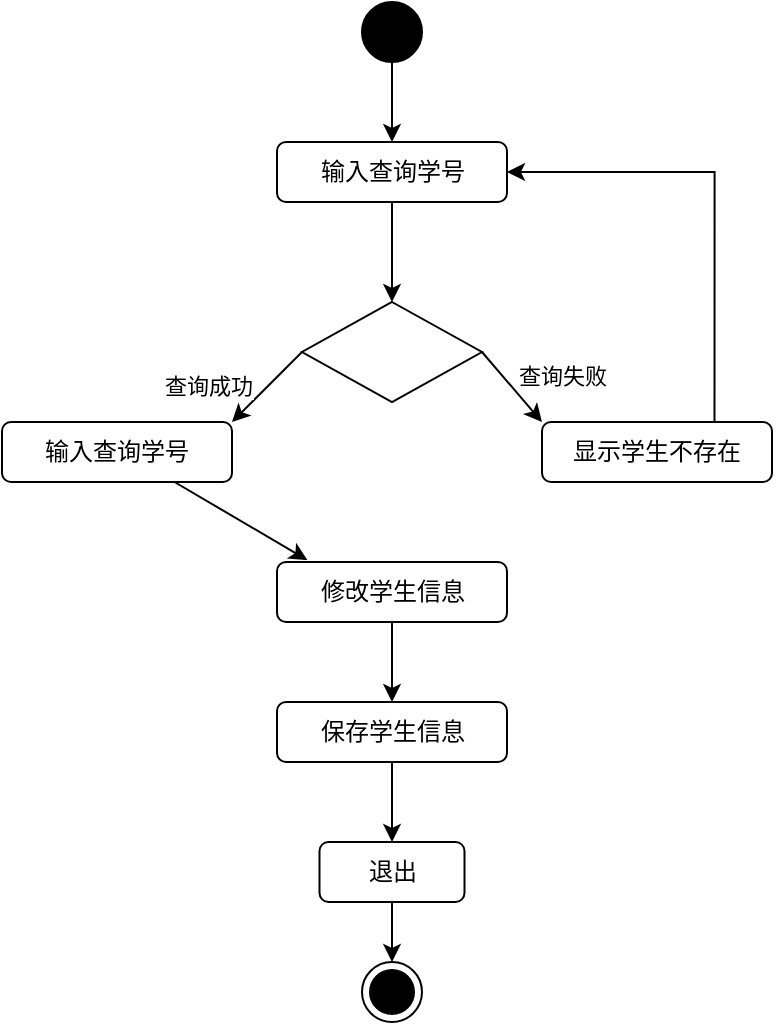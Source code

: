 <mxfile version="22.0.8" type="github">
  <diagram name="第 1 页" id="hAQ5Kfl9R_sNbj-JNS89">
    <mxGraphModel dx="986" dy="533" grid="1" gridSize="10" guides="1" tooltips="1" connect="1" arrows="1" fold="1" page="1" pageScale="1" pageWidth="1169" pageHeight="1654" math="0" shadow="0">
      <root>
        <mxCell id="0" />
        <mxCell id="1" parent="0" />
        <mxCell id="3qhMc5kAmBxLlEP_kDLW-3" style="edgeStyle=orthogonalEdgeStyle;rounded=0;orthogonalLoop=1;jettySize=auto;html=1;exitX=0.5;exitY=1;exitDx=0;exitDy=0;entryX=0.5;entryY=0;entryDx=0;entryDy=0;" edge="1" parent="1" source="3qhMc5kAmBxLlEP_kDLW-1" target="3qhMc5kAmBxLlEP_kDLW-2">
          <mxGeometry relative="1" as="geometry" />
        </mxCell>
        <mxCell id="3qhMc5kAmBxLlEP_kDLW-1" value="" style="ellipse;fillColor=strokeColor;html=1;" vertex="1" parent="1">
          <mxGeometry x="460" y="210" width="30" height="30" as="geometry" />
        </mxCell>
        <mxCell id="3qhMc5kAmBxLlEP_kDLW-13" style="edgeStyle=orthogonalEdgeStyle;rounded=0;orthogonalLoop=1;jettySize=auto;html=1;exitX=0.5;exitY=1;exitDx=0;exitDy=0;entryX=0.5;entryY=0;entryDx=0;entryDy=0;" edge="1" parent="1" source="3qhMc5kAmBxLlEP_kDLW-2" target="3qhMc5kAmBxLlEP_kDLW-4">
          <mxGeometry relative="1" as="geometry" />
        </mxCell>
        <mxCell id="3qhMc5kAmBxLlEP_kDLW-2" value="输入查询学号" style="rounded=1;whiteSpace=wrap;html=1;" vertex="1" parent="1">
          <mxGeometry x="417.5" y="280" width="115" height="30" as="geometry" />
        </mxCell>
        <mxCell id="3qhMc5kAmBxLlEP_kDLW-6" style="rounded=0;orthogonalLoop=1;jettySize=auto;html=1;exitX=0;exitY=0.5;exitDx=0;exitDy=0;entryX=1;entryY=0;entryDx=0;entryDy=0;" edge="1" parent="1" source="3qhMc5kAmBxLlEP_kDLW-4" target="3qhMc5kAmBxLlEP_kDLW-5">
          <mxGeometry relative="1" as="geometry" />
        </mxCell>
        <mxCell id="3qhMc5kAmBxLlEP_kDLW-7" value="查询成功" style="edgeLabel;html=1;align=center;verticalAlign=middle;resizable=0;points=[];" vertex="1" connectable="0" parent="3qhMc5kAmBxLlEP_kDLW-6">
          <mxGeometry x="0.057" y="-3" relative="1" as="geometry">
            <mxPoint x="-27" as="offset" />
          </mxGeometry>
        </mxCell>
        <mxCell id="3qhMc5kAmBxLlEP_kDLW-11" style="rounded=0;orthogonalLoop=1;jettySize=auto;html=1;exitX=1;exitY=0.5;exitDx=0;exitDy=0;entryX=0;entryY=0;entryDx=0;entryDy=0;" edge="1" parent="1" source="3qhMc5kAmBxLlEP_kDLW-4" target="3qhMc5kAmBxLlEP_kDLW-10">
          <mxGeometry relative="1" as="geometry" />
        </mxCell>
        <mxCell id="3qhMc5kAmBxLlEP_kDLW-12" value="查询失败" style="edgeLabel;html=1;align=center;verticalAlign=middle;resizable=0;points=[];" vertex="1" connectable="0" parent="3qhMc5kAmBxLlEP_kDLW-11">
          <mxGeometry x="-0.307" y="1" relative="1" as="geometry">
            <mxPoint x="29" as="offset" />
          </mxGeometry>
        </mxCell>
        <mxCell id="3qhMc5kAmBxLlEP_kDLW-4" value="" style="rhombus;whiteSpace=wrap;html=1;" vertex="1" parent="1">
          <mxGeometry x="430" y="360" width="90" height="50" as="geometry" />
        </mxCell>
        <mxCell id="3qhMc5kAmBxLlEP_kDLW-5" value="输入查询学号" style="rounded=1;whiteSpace=wrap;html=1;" vertex="1" parent="1">
          <mxGeometry x="280" y="420" width="115" height="30" as="geometry" />
        </mxCell>
        <mxCell id="3qhMc5kAmBxLlEP_kDLW-14" style="edgeStyle=orthogonalEdgeStyle;rounded=0;orthogonalLoop=1;jettySize=auto;html=1;exitX=0.75;exitY=0;exitDx=0;exitDy=0;entryX=1;entryY=0.5;entryDx=0;entryDy=0;" edge="1" parent="1" source="3qhMc5kAmBxLlEP_kDLW-10" target="3qhMc5kAmBxLlEP_kDLW-2">
          <mxGeometry relative="1" as="geometry" />
        </mxCell>
        <mxCell id="3qhMc5kAmBxLlEP_kDLW-10" value="显示学生不存在" style="rounded=1;whiteSpace=wrap;html=1;" vertex="1" parent="1">
          <mxGeometry x="550" y="420" width="115" height="30" as="geometry" />
        </mxCell>
        <mxCell id="3qhMc5kAmBxLlEP_kDLW-18" style="edgeStyle=orthogonalEdgeStyle;rounded=0;orthogonalLoop=1;jettySize=auto;html=1;exitX=0.5;exitY=1;exitDx=0;exitDy=0;entryX=0.5;entryY=0;entryDx=0;entryDy=0;" edge="1" parent="1" source="3qhMc5kAmBxLlEP_kDLW-15" target="3qhMc5kAmBxLlEP_kDLW-17">
          <mxGeometry relative="1" as="geometry" />
        </mxCell>
        <mxCell id="3qhMc5kAmBxLlEP_kDLW-15" value="修改学生信息" style="rounded=1;whiteSpace=wrap;html=1;" vertex="1" parent="1">
          <mxGeometry x="417.5" y="490" width="115" height="30" as="geometry" />
        </mxCell>
        <mxCell id="3qhMc5kAmBxLlEP_kDLW-16" style="rounded=0;orthogonalLoop=1;jettySize=auto;html=1;exitX=0.75;exitY=1;exitDx=0;exitDy=0;entryX=0.132;entryY=-0.033;entryDx=0;entryDy=0;entryPerimeter=0;" edge="1" parent="1" source="3qhMc5kAmBxLlEP_kDLW-5" target="3qhMc5kAmBxLlEP_kDLW-15">
          <mxGeometry relative="1" as="geometry" />
        </mxCell>
        <mxCell id="3qhMc5kAmBxLlEP_kDLW-20" style="edgeStyle=orthogonalEdgeStyle;rounded=0;orthogonalLoop=1;jettySize=auto;html=1;exitX=0.5;exitY=1;exitDx=0;exitDy=0;entryX=0.5;entryY=0;entryDx=0;entryDy=0;" edge="1" parent="1" source="3qhMc5kAmBxLlEP_kDLW-17" target="3qhMc5kAmBxLlEP_kDLW-19">
          <mxGeometry relative="1" as="geometry" />
        </mxCell>
        <mxCell id="3qhMc5kAmBxLlEP_kDLW-17" value="保存学生信息" style="rounded=1;whiteSpace=wrap;html=1;" vertex="1" parent="1">
          <mxGeometry x="417.5" y="560" width="115" height="30" as="geometry" />
        </mxCell>
        <mxCell id="3qhMc5kAmBxLlEP_kDLW-22" style="edgeStyle=orthogonalEdgeStyle;rounded=0;orthogonalLoop=1;jettySize=auto;html=1;exitX=0.5;exitY=1;exitDx=0;exitDy=0;" edge="1" parent="1" source="3qhMc5kAmBxLlEP_kDLW-19" target="3qhMc5kAmBxLlEP_kDLW-21">
          <mxGeometry relative="1" as="geometry" />
        </mxCell>
        <mxCell id="3qhMc5kAmBxLlEP_kDLW-19" value="退出" style="rounded=1;whiteSpace=wrap;html=1;" vertex="1" parent="1">
          <mxGeometry x="438.75" y="630" width="72.5" height="30" as="geometry" />
        </mxCell>
        <mxCell id="3qhMc5kAmBxLlEP_kDLW-21" value="" style="ellipse;html=1;shape=endState;fillColor=strokeColor;" vertex="1" parent="1">
          <mxGeometry x="460" y="690" width="30" height="30" as="geometry" />
        </mxCell>
      </root>
    </mxGraphModel>
  </diagram>
</mxfile>
